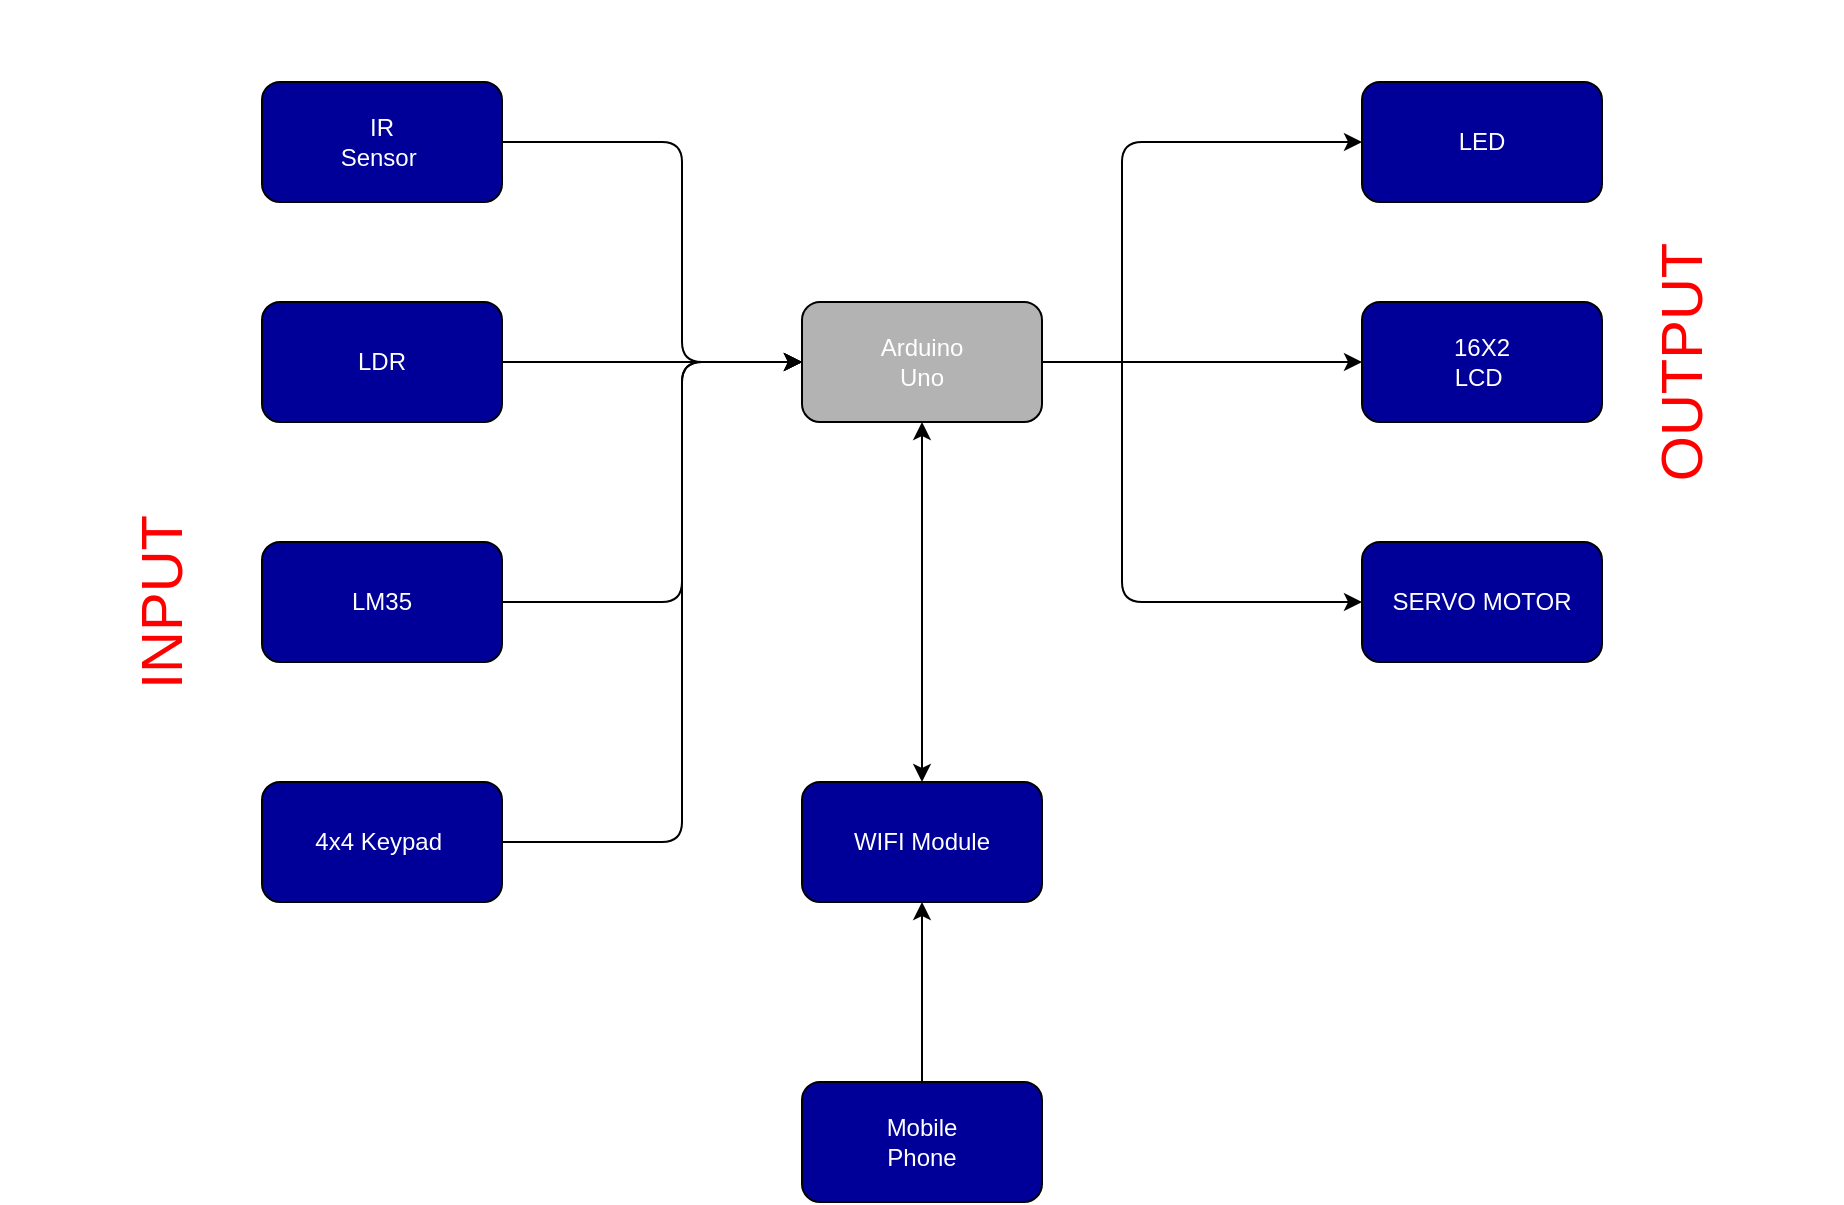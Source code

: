 <mxfile version="12.8.8" type="device"><diagram id="4lWul_y1JKI1ANl-6P5n" name="Page-1"><mxGraphModel dx="1865" dy="499" grid="1" gridSize="10" guides="1" tooltips="1" connect="1" arrows="1" fold="1" page="1" pageScale="1" pageWidth="827" pageHeight="1169" math="0" shadow="0"><root><mxCell id="0"/><mxCell id="1" parent="0"/><mxCell id="YC1RS2QnAYmifBwEUvJD-1" value="" style="rounded=1;whiteSpace=wrap;html=1;fillColor=#B3B3B3;" vertex="1" parent="1"><mxGeometry x="340" y="210" width="120" height="60" as="geometry"/></mxCell><mxCell id="YC1RS2QnAYmifBwEUvJD-2" value="Arduino Uno" style="text;html=1;strokeColor=none;fillColor=none;align=center;verticalAlign=middle;whiteSpace=wrap;rounded=0;fontColor=#FFFFFF;" vertex="1" parent="1"><mxGeometry x="380" y="230" width="40" height="20" as="geometry"/></mxCell><mxCell id="YC1RS2QnAYmifBwEUvJD-3" value="" style="rounded=1;whiteSpace=wrap;html=1;fillColor=#000099;" vertex="1" parent="1"><mxGeometry x="70" y="100" width="120" height="60" as="geometry"/></mxCell><mxCell id="YC1RS2QnAYmifBwEUvJD-4" value="" style="rounded=1;whiteSpace=wrap;html=1;fontStyle=1;fillColor=#000099;" vertex="1" parent="1"><mxGeometry x="70" y="210" width="120" height="60" as="geometry"/></mxCell><mxCell id="YC1RS2QnAYmifBwEUvJD-5" value="&lt;font color=&quot;#ffffff&quot;&gt;LM35&lt;/font&gt;" style="rounded=1;whiteSpace=wrap;html=1;fillColor=#000099;" vertex="1" parent="1"><mxGeometry x="70" y="330" width="120" height="60" as="geometry"/></mxCell><mxCell id="YC1RS2QnAYmifBwEUvJD-6" value="&lt;font color=&quot;#ffffff&quot;&gt;WIFI Module&lt;br&gt;&lt;/font&gt;" style="rounded=1;whiteSpace=wrap;html=1;fillColor=#000099;" vertex="1" parent="1"><mxGeometry x="340" y="450" width="120" height="60" as="geometry"/></mxCell><mxCell id="YC1RS2QnAYmifBwEUvJD-7" value="IR Sensor&amp;nbsp;" style="text;html=1;strokeColor=none;fillColor=none;align=center;verticalAlign=middle;whiteSpace=wrap;rounded=0;fontColor=#FFFFFF;" vertex="1" parent="1"><mxGeometry x="110" y="120" width="40" height="20" as="geometry"/></mxCell><mxCell id="YC1RS2QnAYmifBwEUvJD-8" value="LDR" style="text;html=1;strokeColor=none;fillColor=none;align=center;verticalAlign=middle;whiteSpace=wrap;rounded=0;fontColor=#FFFFFF;" vertex="1" parent="1"><mxGeometry x="110" y="230" width="40" height="20" as="geometry"/></mxCell><mxCell id="YC1RS2QnAYmifBwEUvJD-10" value="" style="endArrow=classic;html=1;exitX=1;exitY=0.5;exitDx=0;exitDy=0;entryX=0;entryY=0.5;entryDx=0;entryDy=0;" edge="1" parent="1" source="YC1RS2QnAYmifBwEUvJD-3" target="YC1RS2QnAYmifBwEUvJD-1"><mxGeometry width="50" height="50" relative="1" as="geometry"><mxPoint x="370" y="330" as="sourcePoint"/><mxPoint x="420" y="280" as="targetPoint"/><Array as="points"><mxPoint x="280" y="130"/><mxPoint x="280" y="160"/><mxPoint x="280" y="240"/></Array></mxGeometry></mxCell><mxCell id="YC1RS2QnAYmifBwEUvJD-11" value="" style="endArrow=classic;html=1;exitX=1;exitY=0.5;exitDx=0;exitDy=0;entryX=0;entryY=0.5;entryDx=0;entryDy=0;" edge="1" parent="1" source="YC1RS2QnAYmifBwEUvJD-4" target="YC1RS2QnAYmifBwEUvJD-1"><mxGeometry width="50" height="50" relative="1" as="geometry"><mxPoint x="370" y="330" as="sourcePoint"/><mxPoint x="420" y="280" as="targetPoint"/><Array as="points"><mxPoint x="190" y="240"/></Array></mxGeometry></mxCell><mxCell id="YC1RS2QnAYmifBwEUvJD-14" value="" style="endArrow=classic;html=1;exitX=1;exitY=0.5;exitDx=0;exitDy=0;entryX=0;entryY=0.5;entryDx=0;entryDy=0;" edge="1" parent="1" source="YC1RS2QnAYmifBwEUvJD-5" target="YC1RS2QnAYmifBwEUvJD-1"><mxGeometry width="50" height="50" relative="1" as="geometry"><mxPoint x="370" y="330" as="sourcePoint"/><mxPoint x="420" y="280" as="targetPoint"/><Array as="points"><mxPoint x="280" y="360"/><mxPoint x="280" y="240"/></Array></mxGeometry></mxCell><mxCell id="YC1RS2QnAYmifBwEUvJD-17" value="&lt;span style=&quot;font-size: 29px&quot;&gt;&lt;font color=&quot;#ff0000&quot;&gt;INPUT&lt;/font&gt;&lt;br&gt;&lt;/span&gt;" style="text;html=1;strokeColor=none;fillColor=none;align=center;verticalAlign=middle;whiteSpace=wrap;rounded=0;direction=west;rotation=270;" vertex="1" parent="1"><mxGeometry x="-160" y="280" width="360" height="160" as="geometry"/></mxCell><mxCell id="YC1RS2QnAYmifBwEUvJD-19" value="" style="rounded=1;whiteSpace=wrap;html=1;fillColor=#000099;" vertex="1" parent="1"><mxGeometry x="620" y="100" width="120" height="60" as="geometry"/></mxCell><mxCell id="YC1RS2QnAYmifBwEUvJD-20" value="" style="rounded=1;whiteSpace=wrap;html=1;fontStyle=1;fillColor=#000099;" vertex="1" parent="1"><mxGeometry x="620" y="210" width="120" height="60" as="geometry"/></mxCell><mxCell id="YC1RS2QnAYmifBwEUvJD-21" value="&lt;font color=&quot;#ffffff&quot;&gt;SERVO MOTOR&lt;/font&gt;" style="rounded=1;whiteSpace=wrap;html=1;fillColor=#000099;" vertex="1" parent="1"><mxGeometry x="620" y="330" width="120" height="60" as="geometry"/></mxCell><mxCell id="YC1RS2QnAYmifBwEUvJD-22" value="&lt;font color=&quot;#ffffff&quot;&gt;4x4 Keypad&amp;nbsp;&lt;/font&gt;" style="rounded=1;whiteSpace=wrap;html=1;fillColor=#000099;" vertex="1" parent="1"><mxGeometry x="70" y="450" width="120" height="60" as="geometry"/></mxCell><mxCell id="YC1RS2QnAYmifBwEUvJD-23" value="LED" style="text;html=1;strokeColor=none;fillColor=none;align=center;verticalAlign=middle;whiteSpace=wrap;rounded=0;fontColor=#FFFFFF;" vertex="1" parent="1"><mxGeometry x="660" y="120" width="40" height="20" as="geometry"/></mxCell><mxCell id="YC1RS2QnAYmifBwEUvJD-24" value="16X2 LCD&amp;nbsp;" style="text;html=1;strokeColor=none;fillColor=none;align=center;verticalAlign=middle;whiteSpace=wrap;rounded=0;fontColor=#FFFFFF;" vertex="1" parent="1"><mxGeometry x="660" y="230" width="40" height="20" as="geometry"/></mxCell><mxCell id="YC1RS2QnAYmifBwEUvJD-25" value="" style="endArrow=classic;html=1;exitX=1;exitY=0.5;exitDx=0;exitDy=0;entryX=0;entryY=0.5;entryDx=0;entryDy=0;" edge="1" parent="1" source="YC1RS2QnAYmifBwEUvJD-22" target="YC1RS2QnAYmifBwEUvJD-1"><mxGeometry width="50" height="50" relative="1" as="geometry"><mxPoint x="330" y="520" as="sourcePoint"/><mxPoint x="380" y="470" as="targetPoint"/><Array as="points"><mxPoint x="280" y="480"/><mxPoint x="280" y="400"/><mxPoint x="280" y="240"/></Array></mxGeometry></mxCell><mxCell id="YC1RS2QnAYmifBwEUvJD-26" value="" style="endArrow=classic;html=1;exitX=1;exitY=0.5;exitDx=0;exitDy=0;entryX=0;entryY=0.5;entryDx=0;entryDy=0;" edge="1" parent="1" source="YC1RS2QnAYmifBwEUvJD-1" target="YC1RS2QnAYmifBwEUvJD-20"><mxGeometry width="50" height="50" relative="1" as="geometry"><mxPoint x="300" y="360" as="sourcePoint"/><mxPoint x="350" y="310" as="targetPoint"/></mxGeometry></mxCell><mxCell id="YC1RS2QnAYmifBwEUvJD-27" value="" style="endArrow=classic;html=1;entryX=0;entryY=0.5;entryDx=0;entryDy=0;" edge="1" parent="1" target="YC1RS2QnAYmifBwEUvJD-19"><mxGeometry width="50" height="50" relative="1" as="geometry"><mxPoint x="500" y="240" as="sourcePoint"/><mxPoint x="350" y="310" as="targetPoint"/><Array as="points"><mxPoint x="500" y="130"/></Array></mxGeometry></mxCell><mxCell id="YC1RS2QnAYmifBwEUvJD-28" value="" style="endArrow=classic;html=1;entryX=0;entryY=0.5;entryDx=0;entryDy=0;" edge="1" parent="1" target="YC1RS2QnAYmifBwEUvJD-21"><mxGeometry width="50" height="50" relative="1" as="geometry"><mxPoint x="500" y="240" as="sourcePoint"/><mxPoint x="350" y="310" as="targetPoint"/><Array as="points"><mxPoint x="500" y="360"/></Array></mxGeometry></mxCell><mxCell id="YC1RS2QnAYmifBwEUvJD-29" value="&lt;span style=&quot;font-size: 29px&quot;&gt;&lt;font color=&quot;#ff0000&quot;&gt;OUTPUT&lt;/font&gt;&lt;br&gt;&lt;/span&gt;" style="text;html=1;strokeColor=none;fillColor=none;align=center;verticalAlign=middle;whiteSpace=wrap;rounded=0;direction=west;rotation=270;" vertex="1" parent="1"><mxGeometry x="600" y="160" width="360" height="160" as="geometry"/></mxCell><mxCell id="YC1RS2QnAYmifBwEUvJD-30" value="Text" style="text;html=1;align=center;verticalAlign=middle;resizable=0;points=[];autosize=1;fontColor=#FFFFFF;" vertex="1" parent="1"><mxGeometry x="511" y="486" width="40" height="20" as="geometry"/></mxCell><mxCell id="YC1RS2QnAYmifBwEUvJD-31" value="" style="endArrow=classic;startArrow=classic;html=1;fontColor=#FFFFFF;exitX=0.5;exitY=0;exitDx=0;exitDy=0;entryX=0.5;entryY=1;entryDx=0;entryDy=0;" edge="1" parent="1" source="YC1RS2QnAYmifBwEUvJD-6" target="YC1RS2QnAYmifBwEUvJD-1"><mxGeometry width="50" height="50" relative="1" as="geometry"><mxPoint x="390" y="410" as="sourcePoint"/><mxPoint x="440" y="360" as="targetPoint"/></mxGeometry></mxCell><mxCell id="YC1RS2QnAYmifBwEUvJD-32" value="" style="rounded=1;whiteSpace=wrap;html=1;fillColor=#000099;fontColor=#FFFFFF;" vertex="1" parent="1"><mxGeometry x="340" y="600" width="120" height="60" as="geometry"/></mxCell><mxCell id="YC1RS2QnAYmifBwEUvJD-33" value="Mobile Phone" style="text;html=1;strokeColor=none;fillColor=none;align=center;verticalAlign=middle;whiteSpace=wrap;rounded=0;fontColor=#FFFFFF;" vertex="1" parent="1"><mxGeometry x="380" y="620" width="40" height="20" as="geometry"/></mxCell><mxCell id="YC1RS2QnAYmifBwEUvJD-34" value="" style="endArrow=classic;html=1;fontColor=#FFFFFF;exitX=0.5;exitY=0;exitDx=0;exitDy=0;entryX=0.5;entryY=1;entryDx=0;entryDy=0;" edge="1" parent="1" source="YC1RS2QnAYmifBwEUvJD-32" target="YC1RS2QnAYmifBwEUvJD-6"><mxGeometry width="50" height="50" relative="1" as="geometry"><mxPoint x="400" y="500" as="sourcePoint"/><mxPoint x="450" y="450" as="targetPoint"/></mxGeometry></mxCell></root></mxGraphModel></diagram></mxfile>